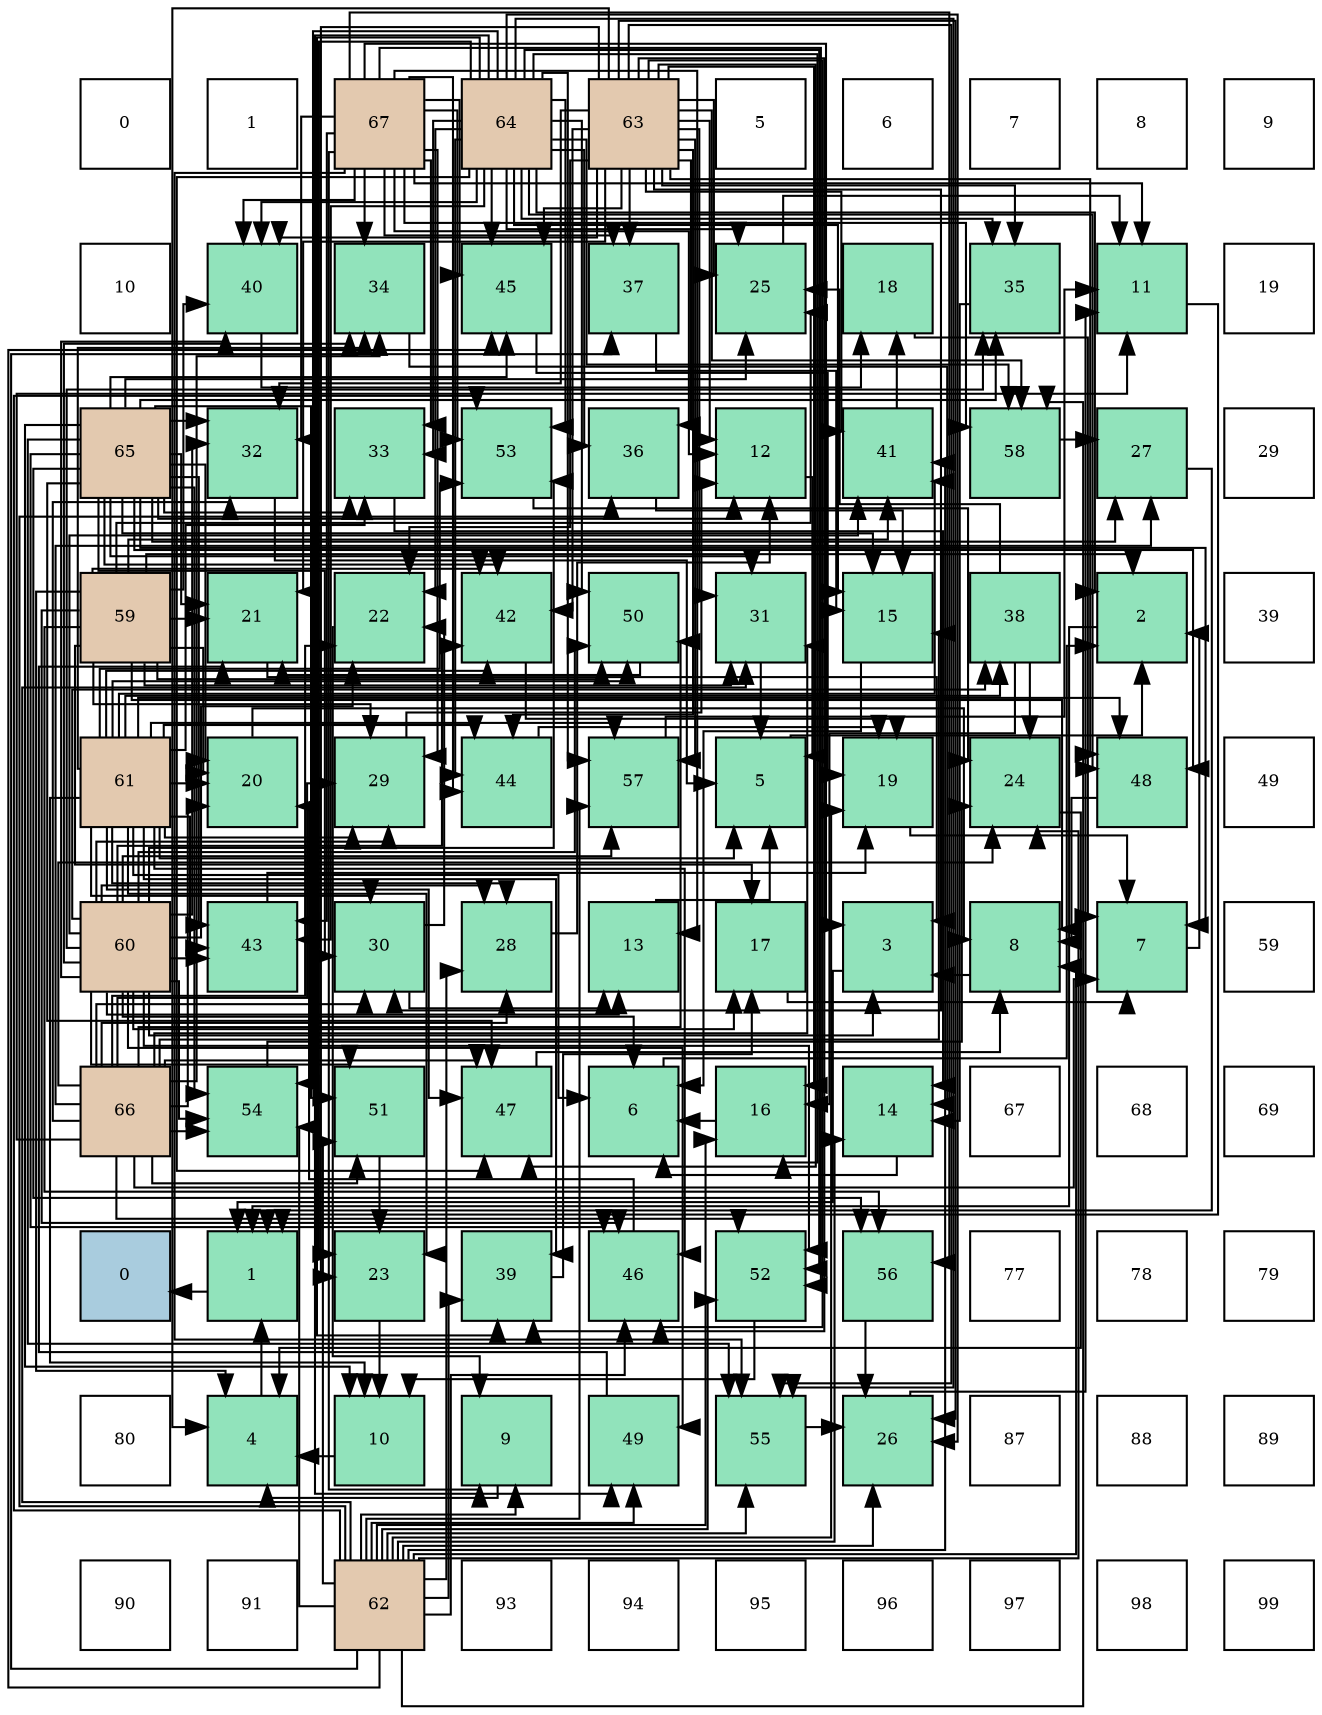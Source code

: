 digraph layout{
 rankdir=TB;
 splines=ortho;
 node [style=filled shape=square fixedsize=true width=0.6];
0[label="0", fontsize=8, fillcolor="#ffffff"];
1[label="1", fontsize=8, fillcolor="#ffffff"];
2[label="67", fontsize=8, fillcolor="#e3c9af"];
3[label="64", fontsize=8, fillcolor="#e3c9af"];
4[label="63", fontsize=8, fillcolor="#e3c9af"];
5[label="5", fontsize=8, fillcolor="#ffffff"];
6[label="6", fontsize=8, fillcolor="#ffffff"];
7[label="7", fontsize=8, fillcolor="#ffffff"];
8[label="8", fontsize=8, fillcolor="#ffffff"];
9[label="9", fontsize=8, fillcolor="#ffffff"];
10[label="10", fontsize=8, fillcolor="#ffffff"];
11[label="40", fontsize=8, fillcolor="#91e3bb"];
12[label="34", fontsize=8, fillcolor="#91e3bb"];
13[label="45", fontsize=8, fillcolor="#91e3bb"];
14[label="37", fontsize=8, fillcolor="#91e3bb"];
15[label="25", fontsize=8, fillcolor="#91e3bb"];
16[label="18", fontsize=8, fillcolor="#91e3bb"];
17[label="35", fontsize=8, fillcolor="#91e3bb"];
18[label="11", fontsize=8, fillcolor="#91e3bb"];
19[label="19", fontsize=8, fillcolor="#ffffff"];
20[label="65", fontsize=8, fillcolor="#e3c9af"];
21[label="32", fontsize=8, fillcolor="#91e3bb"];
22[label="33", fontsize=8, fillcolor="#91e3bb"];
23[label="53", fontsize=8, fillcolor="#91e3bb"];
24[label="36", fontsize=8, fillcolor="#91e3bb"];
25[label="12", fontsize=8, fillcolor="#91e3bb"];
26[label="41", fontsize=8, fillcolor="#91e3bb"];
27[label="58", fontsize=8, fillcolor="#91e3bb"];
28[label="27", fontsize=8, fillcolor="#91e3bb"];
29[label="29", fontsize=8, fillcolor="#ffffff"];
30[label="59", fontsize=8, fillcolor="#e3c9af"];
31[label="21", fontsize=8, fillcolor="#91e3bb"];
32[label="22", fontsize=8, fillcolor="#91e3bb"];
33[label="42", fontsize=8, fillcolor="#91e3bb"];
34[label="50", fontsize=8, fillcolor="#91e3bb"];
35[label="31", fontsize=8, fillcolor="#91e3bb"];
36[label="15", fontsize=8, fillcolor="#91e3bb"];
37[label="38", fontsize=8, fillcolor="#91e3bb"];
38[label="2", fontsize=8, fillcolor="#91e3bb"];
39[label="39", fontsize=8, fillcolor="#ffffff"];
40[label="61", fontsize=8, fillcolor="#e3c9af"];
41[label="20", fontsize=8, fillcolor="#91e3bb"];
42[label="29", fontsize=8, fillcolor="#91e3bb"];
43[label="44", fontsize=8, fillcolor="#91e3bb"];
44[label="57", fontsize=8, fillcolor="#91e3bb"];
45[label="5", fontsize=8, fillcolor="#91e3bb"];
46[label="19", fontsize=8, fillcolor="#91e3bb"];
47[label="24", fontsize=8, fillcolor="#91e3bb"];
48[label="48", fontsize=8, fillcolor="#91e3bb"];
49[label="49", fontsize=8, fillcolor="#ffffff"];
50[label="60", fontsize=8, fillcolor="#e3c9af"];
51[label="43", fontsize=8, fillcolor="#91e3bb"];
52[label="30", fontsize=8, fillcolor="#91e3bb"];
53[label="28", fontsize=8, fillcolor="#91e3bb"];
54[label="13", fontsize=8, fillcolor="#91e3bb"];
55[label="17", fontsize=8, fillcolor="#91e3bb"];
56[label="3", fontsize=8, fillcolor="#91e3bb"];
57[label="8", fontsize=8, fillcolor="#91e3bb"];
58[label="7", fontsize=8, fillcolor="#91e3bb"];
59[label="59", fontsize=8, fillcolor="#ffffff"];
60[label="66", fontsize=8, fillcolor="#e3c9af"];
61[label="54", fontsize=8, fillcolor="#91e3bb"];
62[label="51", fontsize=8, fillcolor="#91e3bb"];
63[label="47", fontsize=8, fillcolor="#91e3bb"];
64[label="6", fontsize=8, fillcolor="#91e3bb"];
65[label="16", fontsize=8, fillcolor="#91e3bb"];
66[label="14", fontsize=8, fillcolor="#91e3bb"];
67[label="67", fontsize=8, fillcolor="#ffffff"];
68[label="68", fontsize=8, fillcolor="#ffffff"];
69[label="69", fontsize=8, fillcolor="#ffffff"];
70[label="0", fontsize=8, fillcolor="#a9ccde"];
71[label="1", fontsize=8, fillcolor="#91e3bb"];
72[label="23", fontsize=8, fillcolor="#91e3bb"];
73[label="39", fontsize=8, fillcolor="#91e3bb"];
74[label="46", fontsize=8, fillcolor="#91e3bb"];
75[label="52", fontsize=8, fillcolor="#91e3bb"];
76[label="56", fontsize=8, fillcolor="#91e3bb"];
77[label="77", fontsize=8, fillcolor="#ffffff"];
78[label="78", fontsize=8, fillcolor="#ffffff"];
79[label="79", fontsize=8, fillcolor="#ffffff"];
80[label="80", fontsize=8, fillcolor="#ffffff"];
81[label="4", fontsize=8, fillcolor="#91e3bb"];
82[label="10", fontsize=8, fillcolor="#91e3bb"];
83[label="9", fontsize=8, fillcolor="#91e3bb"];
84[label="49", fontsize=8, fillcolor="#91e3bb"];
85[label="55", fontsize=8, fillcolor="#91e3bb"];
86[label="26", fontsize=8, fillcolor="#91e3bb"];
87[label="87", fontsize=8, fillcolor="#ffffff"];
88[label="88", fontsize=8, fillcolor="#ffffff"];
89[label="89", fontsize=8, fillcolor="#ffffff"];
90[label="90", fontsize=8, fillcolor="#ffffff"];
91[label="91", fontsize=8, fillcolor="#ffffff"];
92[label="62", fontsize=8, fillcolor="#e3c9af"];
93[label="93", fontsize=8, fillcolor="#ffffff"];
94[label="94", fontsize=8, fillcolor="#ffffff"];
95[label="95", fontsize=8, fillcolor="#ffffff"];
96[label="96", fontsize=8, fillcolor="#ffffff"];
97[label="97", fontsize=8, fillcolor="#ffffff"];
98[label="98", fontsize=8, fillcolor="#ffffff"];
99[label="99", fontsize=8, fillcolor="#ffffff"];
edge [constraint=false, style=vis];71 -> 70;
38 -> 71;
56 -> 71;
81 -> 71;
45 -> 38;
64 -> 38;
58 -> 38;
57 -> 56;
83 -> 81;
82 -> 81;
18 -> 71;
25 -> 45;
54 -> 45;
66 -> 64;
36 -> 64;
65 -> 64;
55 -> 58;
16 -> 58;
46 -> 58;
41 -> 57;
31 -> 56;
32 -> 83;
72 -> 82;
47 -> 81;
15 -> 18;
86 -> 18;
28 -> 71;
53 -> 25;
42 -> 25;
52 -> 54;
52 -> 32;
35 -> 45;
21 -> 45;
22 -> 66;
12 -> 66;
17 -> 66;
24 -> 36;
14 -> 36;
37 -> 65;
37 -> 47;
37 -> 15;
73 -> 55;
11 -> 16;
26 -> 16;
33 -> 46;
51 -> 46;
43 -> 46;
13 -> 46;
74 -> 41;
63 -> 57;
48 -> 57;
84 -> 31;
34 -> 31;
62 -> 72;
75 -> 82;
23 -> 47;
61 -> 47;
85 -> 86;
76 -> 86;
44 -> 18;
27 -> 28;
30 -> 38;
30 -> 81;
30 -> 57;
30 -> 55;
30 -> 41;
30 -> 31;
30 -> 15;
30 -> 42;
30 -> 35;
30 -> 11;
30 -> 26;
30 -> 33;
30 -> 74;
30 -> 34;
30 -> 76;
50 -> 56;
50 -> 64;
50 -> 54;
50 -> 55;
50 -> 32;
50 -> 53;
50 -> 42;
50 -> 21;
50 -> 12;
50 -> 17;
50 -> 37;
50 -> 11;
50 -> 26;
50 -> 33;
50 -> 51;
50 -> 84;
50 -> 34;
50 -> 62;
50 -> 75;
50 -> 23;
50 -> 61;
50 -> 44;
40 -> 45;
40 -> 64;
40 -> 82;
40 -> 41;
40 -> 72;
40 -> 53;
40 -> 42;
40 -> 52;
40 -> 22;
40 -> 12;
40 -> 37;
40 -> 73;
40 -> 26;
40 -> 33;
40 -> 51;
40 -> 43;
40 -> 74;
40 -> 63;
40 -> 48;
40 -> 34;
40 -> 23;
40 -> 44;
92 -> 57;
92 -> 83;
92 -> 66;
92 -> 65;
92 -> 46;
92 -> 47;
92 -> 86;
92 -> 53;
92 -> 35;
92 -> 24;
92 -> 14;
92 -> 73;
92 -> 26;
92 -> 13;
92 -> 74;
92 -> 84;
92 -> 62;
92 -> 75;
92 -> 23;
92 -> 61;
92 -> 85;
92 -> 44;
92 -> 27;
4 -> 81;
4 -> 25;
4 -> 65;
4 -> 31;
4 -> 32;
4 -> 72;
4 -> 15;
4 -> 86;
4 -> 52;
4 -> 35;
4 -> 21;
4 -> 17;
4 -> 24;
4 -> 14;
4 -> 73;
4 -> 11;
4 -> 26;
4 -> 33;
4 -> 43;
4 -> 13;
4 -> 74;
4 -> 63;
4 -> 48;
4 -> 85;
4 -> 44;
4 -> 27;
3 -> 38;
3 -> 36;
3 -> 65;
3 -> 32;
3 -> 72;
3 -> 15;
3 -> 86;
3 -> 22;
3 -> 17;
3 -> 24;
3 -> 73;
3 -> 11;
3 -> 51;
3 -> 43;
3 -> 13;
3 -> 63;
3 -> 48;
3 -> 84;
3 -> 34;
3 -> 75;
3 -> 23;
3 -> 61;
3 -> 85;
3 -> 44;
3 -> 27;
20 -> 58;
20 -> 82;
20 -> 25;
20 -> 36;
20 -> 41;
20 -> 31;
20 -> 15;
20 -> 28;
20 -> 52;
20 -> 35;
20 -> 21;
20 -> 22;
20 -> 17;
20 -> 33;
20 -> 51;
20 -> 13;
20 -> 74;
20 -> 63;
20 -> 48;
20 -> 62;
20 -> 61;
20 -> 85;
20 -> 76;
60 -> 58;
60 -> 18;
60 -> 36;
60 -> 41;
60 -> 32;
60 -> 47;
60 -> 28;
60 -> 53;
60 -> 42;
60 -> 52;
60 -> 35;
60 -> 21;
60 -> 12;
60 -> 63;
60 -> 34;
60 -> 62;
60 -> 75;
60 -> 61;
2 -> 56;
2 -> 83;
2 -> 18;
2 -> 25;
2 -> 54;
2 -> 42;
2 -> 21;
2 -> 22;
2 -> 12;
2 -> 14;
2 -> 11;
2 -> 51;
2 -> 43;
2 -> 13;
2 -> 75;
2 -> 23;
2 -> 85;
2 -> 76;
2 -> 27;
edge [constraint=true, style=invis];
0 -> 10 -> 20 -> 30 -> 40 -> 50 -> 60 -> 70 -> 80 -> 90;
1 -> 11 -> 21 -> 31 -> 41 -> 51 -> 61 -> 71 -> 81 -> 91;
2 -> 12 -> 22 -> 32 -> 42 -> 52 -> 62 -> 72 -> 82 -> 92;
3 -> 13 -> 23 -> 33 -> 43 -> 53 -> 63 -> 73 -> 83 -> 93;
4 -> 14 -> 24 -> 34 -> 44 -> 54 -> 64 -> 74 -> 84 -> 94;
5 -> 15 -> 25 -> 35 -> 45 -> 55 -> 65 -> 75 -> 85 -> 95;
6 -> 16 -> 26 -> 36 -> 46 -> 56 -> 66 -> 76 -> 86 -> 96;
7 -> 17 -> 27 -> 37 -> 47 -> 57 -> 67 -> 77 -> 87 -> 97;
8 -> 18 -> 28 -> 38 -> 48 -> 58 -> 68 -> 78 -> 88 -> 98;
9 -> 19 -> 29 -> 39 -> 49 -> 59 -> 69 -> 79 -> 89 -> 99;
rank = same {0 -> 1 -> 2 -> 3 -> 4 -> 5 -> 6 -> 7 -> 8 -> 9};
rank = same {10 -> 11 -> 12 -> 13 -> 14 -> 15 -> 16 -> 17 -> 18 -> 19};
rank = same {20 -> 21 -> 22 -> 23 -> 24 -> 25 -> 26 -> 27 -> 28 -> 29};
rank = same {30 -> 31 -> 32 -> 33 -> 34 -> 35 -> 36 -> 37 -> 38 -> 39};
rank = same {40 -> 41 -> 42 -> 43 -> 44 -> 45 -> 46 -> 47 -> 48 -> 49};
rank = same {50 -> 51 -> 52 -> 53 -> 54 -> 55 -> 56 -> 57 -> 58 -> 59};
rank = same {60 -> 61 -> 62 -> 63 -> 64 -> 65 -> 66 -> 67 -> 68 -> 69};
rank = same {70 -> 71 -> 72 -> 73 -> 74 -> 75 -> 76 -> 77 -> 78 -> 79};
rank = same {80 -> 81 -> 82 -> 83 -> 84 -> 85 -> 86 -> 87 -> 88 -> 89};
rank = same {90 -> 91 -> 92 -> 93 -> 94 -> 95 -> 96 -> 97 -> 98 -> 99};
}